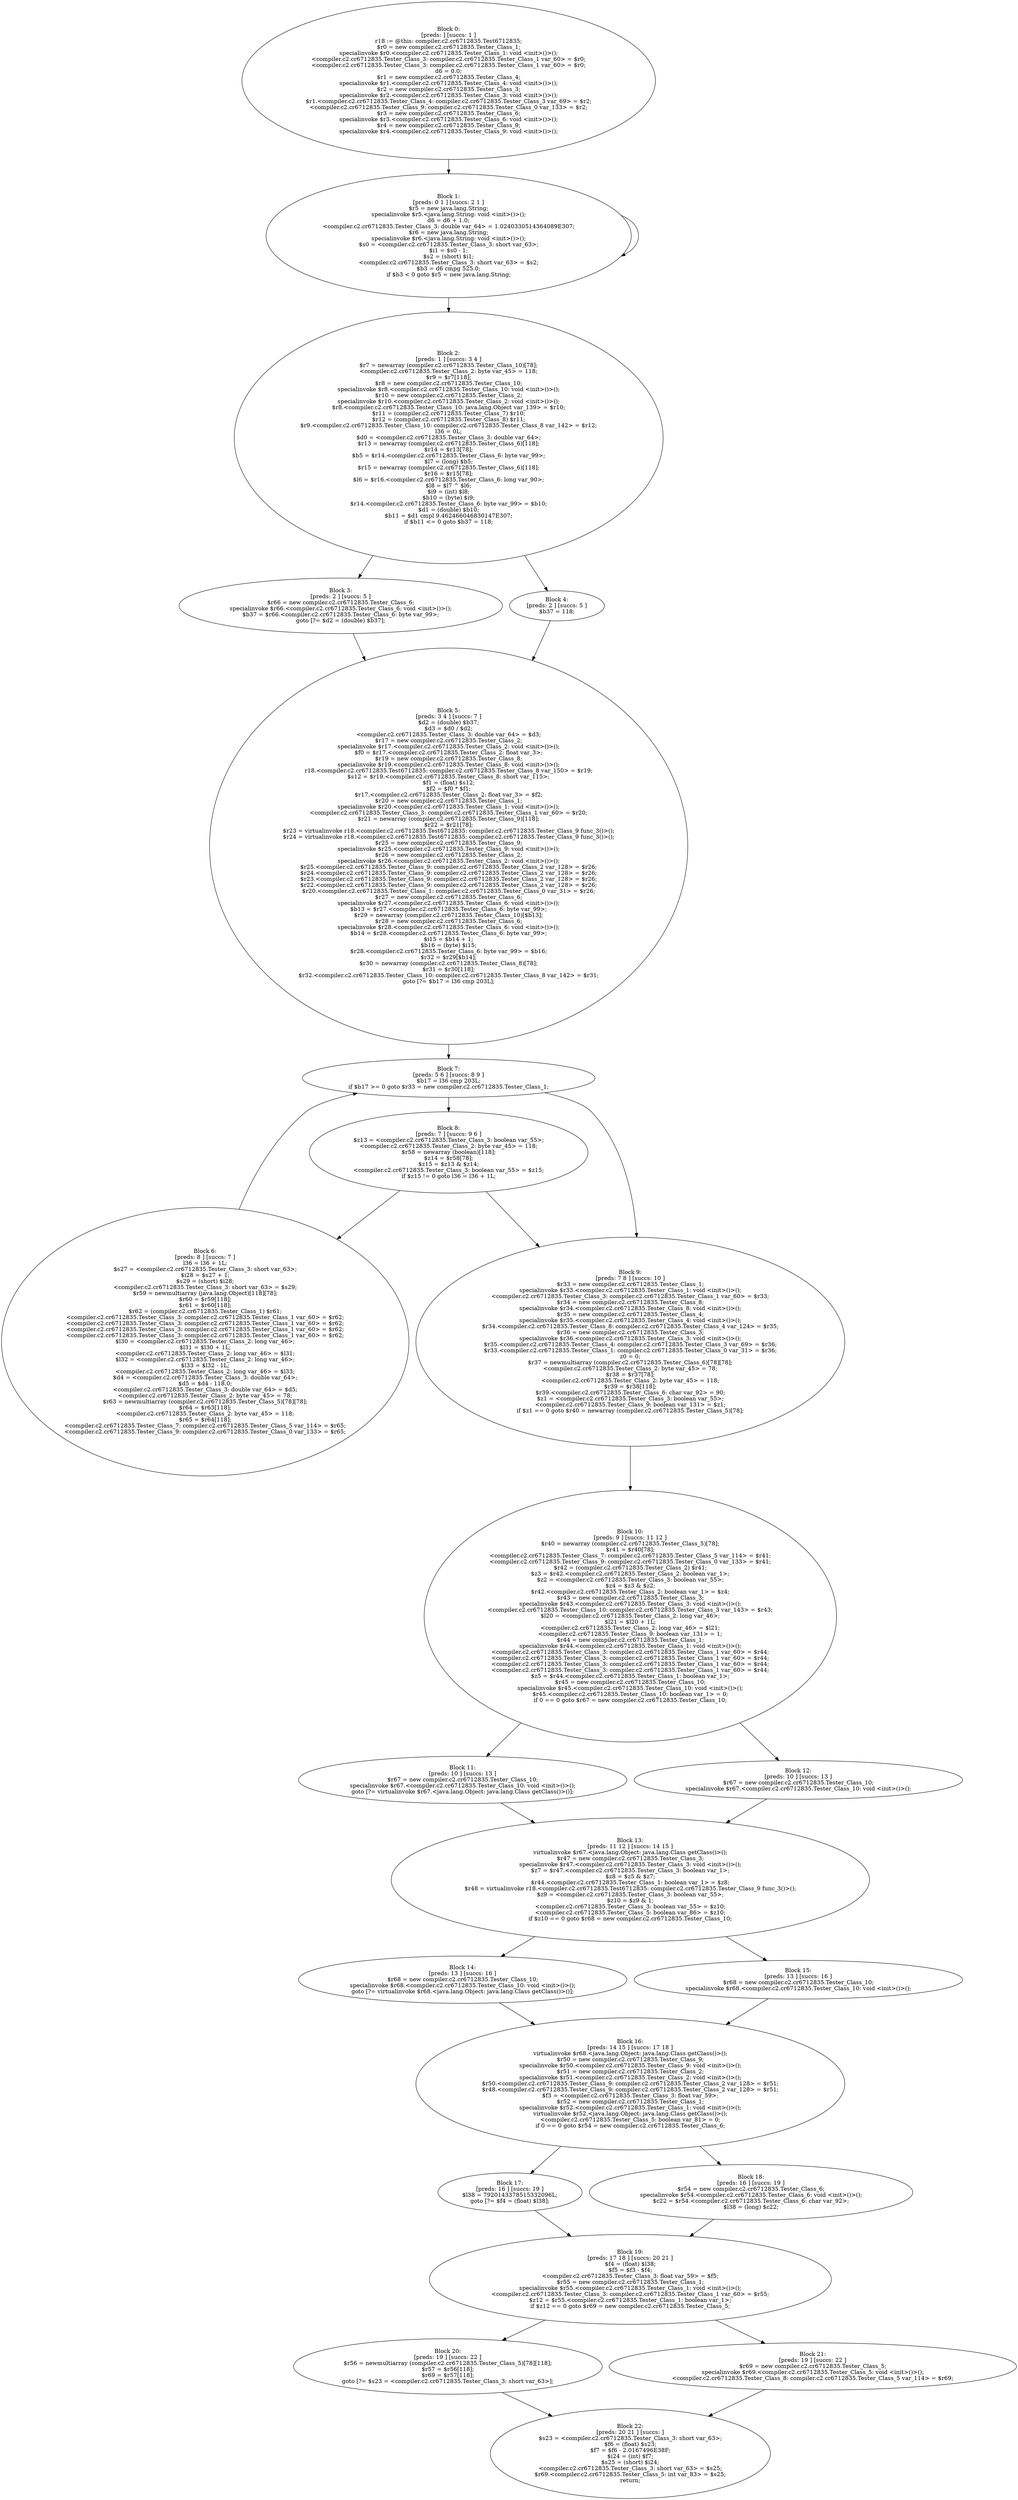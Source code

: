 digraph "unitGraph" {
    "Block 0:
[preds: ] [succs: 1 ]
r18 := @this: compiler.c2.cr6712835.Test6712835;
$r0 = new compiler.c2.cr6712835.Tester_Class_1;
specialinvoke $r0.<compiler.c2.cr6712835.Tester_Class_1: void <init>()>();
<compiler.c2.cr6712835.Tester_Class_3: compiler.c2.cr6712835.Tester_Class_1 var_60> = $r0;
<compiler.c2.cr6712835.Tester_Class_3: compiler.c2.cr6712835.Tester_Class_1 var_60> = $r0;
d6 = 0.0;
$r1 = new compiler.c2.cr6712835.Tester_Class_4;
specialinvoke $r1.<compiler.c2.cr6712835.Tester_Class_4: void <init>()>();
$r2 = new compiler.c2.cr6712835.Tester_Class_3;
specialinvoke $r2.<compiler.c2.cr6712835.Tester_Class_3: void <init>()>();
$r1.<compiler.c2.cr6712835.Tester_Class_4: compiler.c2.cr6712835.Tester_Class_3 var_69> = $r2;
<compiler.c2.cr6712835.Tester_Class_9: compiler.c2.cr6712835.Tester_Class_0 var_133> = $r2;
$r3 = new compiler.c2.cr6712835.Tester_Class_6;
specialinvoke $r3.<compiler.c2.cr6712835.Tester_Class_6: void <init>()>();
$r4 = new compiler.c2.cr6712835.Tester_Class_9;
specialinvoke $r4.<compiler.c2.cr6712835.Tester_Class_9: void <init>()>();
"
    "Block 1:
[preds: 0 1 ] [succs: 2 1 ]
$r5 = new java.lang.String;
specialinvoke $r5.<java.lang.String: void <init>()>();
d6 = d6 + 1.0;
<compiler.c2.cr6712835.Tester_Class_3: double var_64> = 1.0240330514364089E307;
$r6 = new java.lang.String;
specialinvoke $r6.<java.lang.String: void <init>()>();
$s0 = <compiler.c2.cr6712835.Tester_Class_3: short var_63>;
$i1 = $s0 - 1;
$s2 = (short) $i1;
<compiler.c2.cr6712835.Tester_Class_3: short var_63> = $s2;
$b3 = d6 cmpg 525.0;
if $b3 < 0 goto $r5 = new java.lang.String;
"
    "Block 2:
[preds: 1 ] [succs: 3 4 ]
$r7 = newarray (compiler.c2.cr6712835.Tester_Class_10)[78];
<compiler.c2.cr6712835.Tester_Class_2: byte var_45> = 118;
$r9 = $r7[118];
$r8 = new compiler.c2.cr6712835.Tester_Class_10;
specialinvoke $r8.<compiler.c2.cr6712835.Tester_Class_10: void <init>()>();
$r10 = new compiler.c2.cr6712835.Tester_Class_2;
specialinvoke $r10.<compiler.c2.cr6712835.Tester_Class_2: void <init>()>();
$r8.<compiler.c2.cr6712835.Tester_Class_10: java.lang.Object var_139> = $r10;
$r11 = (compiler.c2.cr6712835.Tester_Class_7) $r10;
$r12 = (compiler.c2.cr6712835.Tester_Class_8) $r11;
$r9.<compiler.c2.cr6712835.Tester_Class_10: compiler.c2.cr6712835.Tester_Class_8 var_142> = $r12;
l36 = 0L;
$d0 = <compiler.c2.cr6712835.Tester_Class_3: double var_64>;
$r13 = newarray (compiler.c2.cr6712835.Tester_Class_6)[118];
$r14 = $r13[78];
$b5 = $r14.<compiler.c2.cr6712835.Tester_Class_6: byte var_99>;
$l7 = (long) $b5;
$r15 = newarray (compiler.c2.cr6712835.Tester_Class_6)[118];
$r16 = $r15[78];
$l6 = $r16.<compiler.c2.cr6712835.Tester_Class_6: long var_90>;
$l8 = $l7 ^ $l6;
$i9 = (int) $l8;
$b10 = (byte) $i9;
$r14.<compiler.c2.cr6712835.Tester_Class_6: byte var_99> = $b10;
$d1 = (double) $b10;
$b11 = $d1 cmpl 9.462466046830147E307;
if $b11 <= 0 goto $b37 = 118;
"
    "Block 3:
[preds: 2 ] [succs: 5 ]
$r66 = new compiler.c2.cr6712835.Tester_Class_6;
specialinvoke $r66.<compiler.c2.cr6712835.Tester_Class_6: void <init>()>();
$b37 = $r66.<compiler.c2.cr6712835.Tester_Class_6: byte var_99>;
goto [?= $d2 = (double) $b37];
"
    "Block 4:
[preds: 2 ] [succs: 5 ]
$b37 = 118;
"
    "Block 5:
[preds: 3 4 ] [succs: 7 ]
$d2 = (double) $b37;
$d3 = $d0 / $d2;
<compiler.c2.cr6712835.Tester_Class_3: double var_64> = $d3;
$r17 = new compiler.c2.cr6712835.Tester_Class_2;
specialinvoke $r17.<compiler.c2.cr6712835.Tester_Class_2: void <init>()>();
$f0 = $r17.<compiler.c2.cr6712835.Tester_Class_2: float var_3>;
$r19 = new compiler.c2.cr6712835.Tester_Class_8;
specialinvoke $r19.<compiler.c2.cr6712835.Tester_Class_8: void <init>()>();
r18.<compiler.c2.cr6712835.Test6712835: compiler.c2.cr6712835.Tester_Class_8 var_150> = $r19;
$s12 = $r19.<compiler.c2.cr6712835.Tester_Class_8: short var_115>;
$f1 = (float) $s12;
$f2 = $f0 * $f1;
$r17.<compiler.c2.cr6712835.Tester_Class_2: float var_3> = $f2;
$r20 = new compiler.c2.cr6712835.Tester_Class_1;
specialinvoke $r20.<compiler.c2.cr6712835.Tester_Class_1: void <init>()>();
<compiler.c2.cr6712835.Tester_Class_3: compiler.c2.cr6712835.Tester_Class_1 var_60> = $r20;
$r21 = newarray (compiler.c2.cr6712835.Tester_Class_9)[118];
$r22 = $r21[78];
$r23 = virtualinvoke r18.<compiler.c2.cr6712835.Test6712835: compiler.c2.cr6712835.Tester_Class_9 func_3()>();
$r24 = virtualinvoke r18.<compiler.c2.cr6712835.Test6712835: compiler.c2.cr6712835.Tester_Class_9 func_3()>();
$r25 = new compiler.c2.cr6712835.Tester_Class_9;
specialinvoke $r25.<compiler.c2.cr6712835.Tester_Class_9: void <init>()>();
$r26 = new compiler.c2.cr6712835.Tester_Class_2;
specialinvoke $r26.<compiler.c2.cr6712835.Tester_Class_2: void <init>()>();
$r25.<compiler.c2.cr6712835.Tester_Class_9: compiler.c2.cr6712835.Tester_Class_2 var_128> = $r26;
$r24.<compiler.c2.cr6712835.Tester_Class_9: compiler.c2.cr6712835.Tester_Class_2 var_128> = $r26;
$r23.<compiler.c2.cr6712835.Tester_Class_9: compiler.c2.cr6712835.Tester_Class_2 var_128> = $r26;
$r22.<compiler.c2.cr6712835.Tester_Class_9: compiler.c2.cr6712835.Tester_Class_2 var_128> = $r26;
$r20.<compiler.c2.cr6712835.Tester_Class_1: compiler.c2.cr6712835.Tester_Class_0 var_31> = $r26;
$r27 = new compiler.c2.cr6712835.Tester_Class_6;
specialinvoke $r27.<compiler.c2.cr6712835.Tester_Class_6: void <init>()>();
$b13 = $r27.<compiler.c2.cr6712835.Tester_Class_6: byte var_99>;
$r29 = newarray (compiler.c2.cr6712835.Tester_Class_10)[$b13];
$r28 = new compiler.c2.cr6712835.Tester_Class_6;
specialinvoke $r28.<compiler.c2.cr6712835.Tester_Class_6: void <init>()>();
$b14 = $r28.<compiler.c2.cr6712835.Tester_Class_6: byte var_99>;
$i15 = $b14 + 1;
$b16 = (byte) $i15;
$r28.<compiler.c2.cr6712835.Tester_Class_6: byte var_99> = $b16;
$r32 = $r29[$b14];
$r30 = newarray (compiler.c2.cr6712835.Tester_Class_8)[78];
$r31 = $r30[118];
$r32.<compiler.c2.cr6712835.Tester_Class_10: compiler.c2.cr6712835.Tester_Class_8 var_142> = $r31;
goto [?= $b17 = l36 cmp 203L];
"
    "Block 6:
[preds: 8 ] [succs: 7 ]
l36 = l36 + 1L;
$s27 = <compiler.c2.cr6712835.Tester_Class_3: short var_63>;
$i28 = $s27 + 1;
$s29 = (short) $i28;
<compiler.c2.cr6712835.Tester_Class_3: short var_63> = $s29;
$r59 = newmultiarray (java.lang.Object)[118][78];
$r60 = $r59[118];
$r61 = $r60[118];
$r62 = (compiler.c2.cr6712835.Tester_Class_1) $r61;
<compiler.c2.cr6712835.Tester_Class_3: compiler.c2.cr6712835.Tester_Class_1 var_60> = $r62;
<compiler.c2.cr6712835.Tester_Class_3: compiler.c2.cr6712835.Tester_Class_1 var_60> = $r62;
<compiler.c2.cr6712835.Tester_Class_3: compiler.c2.cr6712835.Tester_Class_1 var_60> = $r62;
<compiler.c2.cr6712835.Tester_Class_3: compiler.c2.cr6712835.Tester_Class_1 var_60> = $r62;
$l30 = <compiler.c2.cr6712835.Tester_Class_2: long var_46>;
$l31 = $l30 + 1L;
<compiler.c2.cr6712835.Tester_Class_2: long var_46> = $l31;
$l32 = <compiler.c2.cr6712835.Tester_Class_2: long var_46>;
$l33 = $l32 - 1L;
<compiler.c2.cr6712835.Tester_Class_2: long var_46> = $l33;
$d4 = <compiler.c2.cr6712835.Tester_Class_3: double var_64>;
$d5 = $d4 - 118.0;
<compiler.c2.cr6712835.Tester_Class_3: double var_64> = $d5;
<compiler.c2.cr6712835.Tester_Class_2: byte var_45> = 78;
$r63 = newmultiarray (compiler.c2.cr6712835.Tester_Class_5)[78][78];
$r64 = $r63[118];
<compiler.c2.cr6712835.Tester_Class_2: byte var_45> = 118;
$r65 = $r64[118];
<compiler.c2.cr6712835.Tester_Class_7: compiler.c2.cr6712835.Tester_Class_5 var_114> = $r65;
<compiler.c2.cr6712835.Tester_Class_9: compiler.c2.cr6712835.Tester_Class_0 var_133> = $r65;
"
    "Block 7:
[preds: 5 6 ] [succs: 8 9 ]
$b17 = l36 cmp 203L;
if $b17 >= 0 goto $r33 = new compiler.c2.cr6712835.Tester_Class_1;
"
    "Block 8:
[preds: 7 ] [succs: 9 6 ]
$z13 = <compiler.c2.cr6712835.Tester_Class_3: boolean var_55>;
<compiler.c2.cr6712835.Tester_Class_2: byte var_45> = 118;
$r58 = newarray (boolean)[118];
$z14 = $r58[78];
$z15 = $z13 & $z14;
<compiler.c2.cr6712835.Tester_Class_3: boolean var_55> = $z15;
if $z15 != 0 goto l36 = l36 + 1L;
"
    "Block 9:
[preds: 7 8 ] [succs: 10 ]
$r33 = new compiler.c2.cr6712835.Tester_Class_1;
specialinvoke $r33.<compiler.c2.cr6712835.Tester_Class_1: void <init>()>();
<compiler.c2.cr6712835.Tester_Class_3: compiler.c2.cr6712835.Tester_Class_1 var_60> = $r33;
$r34 = new compiler.c2.cr6712835.Tester_Class_8;
specialinvoke $r34.<compiler.c2.cr6712835.Tester_Class_8: void <init>()>();
$r35 = new compiler.c2.cr6712835.Tester_Class_4;
specialinvoke $r35.<compiler.c2.cr6712835.Tester_Class_4: void <init>()>();
$r34.<compiler.c2.cr6712835.Tester_Class_8: compiler.c2.cr6712835.Tester_Class_4 var_124> = $r35;
$r36 = new compiler.c2.cr6712835.Tester_Class_3;
specialinvoke $r36.<compiler.c2.cr6712835.Tester_Class_3: void <init>()>();
$r35.<compiler.c2.cr6712835.Tester_Class_4: compiler.c2.cr6712835.Tester_Class_3 var_69> = $r36;
$r33.<compiler.c2.cr6712835.Tester_Class_1: compiler.c2.cr6712835.Tester_Class_0 var_31> = $r36;
z0 = 0;
$r37 = newmultiarray (compiler.c2.cr6712835.Tester_Class_6)[78][78];
<compiler.c2.cr6712835.Tester_Class_2: byte var_45> = 78;
$r38 = $r37[78];
<compiler.c2.cr6712835.Tester_Class_2: byte var_45> = 118;
$r39 = $r38[118];
$r39.<compiler.c2.cr6712835.Tester_Class_6: char var_92> = 90;
$z1 = <compiler.c2.cr6712835.Tester_Class_3: boolean var_55>;
<compiler.c2.cr6712835.Tester_Class_9: boolean var_131> = $z1;
if $z1 == 0 goto $r40 = newarray (compiler.c2.cr6712835.Tester_Class_5)[78];
"
    "Block 10:
[preds: 9 ] [succs: 11 12 ]
$r40 = newarray (compiler.c2.cr6712835.Tester_Class_5)[78];
$r41 = $r40[78];
<compiler.c2.cr6712835.Tester_Class_7: compiler.c2.cr6712835.Tester_Class_5 var_114> = $r41;
<compiler.c2.cr6712835.Tester_Class_9: compiler.c2.cr6712835.Tester_Class_0 var_133> = $r41;
$r42 = (compiler.c2.cr6712835.Tester_Class_2) $r41;
$z3 = $r42.<compiler.c2.cr6712835.Tester_Class_2: boolean var_1>;
$z2 = <compiler.c2.cr6712835.Tester_Class_3: boolean var_55>;
$z4 = $z3 & $z2;
$r42.<compiler.c2.cr6712835.Tester_Class_2: boolean var_1> = $z4;
$r43 = new compiler.c2.cr6712835.Tester_Class_3;
specialinvoke $r43.<compiler.c2.cr6712835.Tester_Class_3: void <init>()>();
<compiler.c2.cr6712835.Tester_Class_10: compiler.c2.cr6712835.Tester_Class_3 var_143> = $r43;
$l20 = <compiler.c2.cr6712835.Tester_Class_2: long var_46>;
$l21 = $l20 + 1L;
<compiler.c2.cr6712835.Tester_Class_2: long var_46> = $l21;
<compiler.c2.cr6712835.Tester_Class_9: boolean var_131> = 1;
$r44 = new compiler.c2.cr6712835.Tester_Class_1;
specialinvoke $r44.<compiler.c2.cr6712835.Tester_Class_1: void <init>()>();
<compiler.c2.cr6712835.Tester_Class_3: compiler.c2.cr6712835.Tester_Class_1 var_60> = $r44;
<compiler.c2.cr6712835.Tester_Class_3: compiler.c2.cr6712835.Tester_Class_1 var_60> = $r44;
<compiler.c2.cr6712835.Tester_Class_3: compiler.c2.cr6712835.Tester_Class_1 var_60> = $r44;
<compiler.c2.cr6712835.Tester_Class_3: compiler.c2.cr6712835.Tester_Class_1 var_60> = $r44;
$z5 = $r44.<compiler.c2.cr6712835.Tester_Class_1: boolean var_1>;
$r45 = new compiler.c2.cr6712835.Tester_Class_10;
specialinvoke $r45.<compiler.c2.cr6712835.Tester_Class_10: void <init>()>();
$r45.<compiler.c2.cr6712835.Tester_Class_10: boolean var_1> = 0;
if 0 == 0 goto $r67 = new compiler.c2.cr6712835.Tester_Class_10;
"
    "Block 11:
[preds: 10 ] [succs: 13 ]
$r67 = new compiler.c2.cr6712835.Tester_Class_10;
specialinvoke $r67.<compiler.c2.cr6712835.Tester_Class_10: void <init>()>();
goto [?= virtualinvoke $r67.<java.lang.Object: java.lang.Class getClass()>()];
"
    "Block 12:
[preds: 10 ] [succs: 13 ]
$r67 = new compiler.c2.cr6712835.Tester_Class_10;
specialinvoke $r67.<compiler.c2.cr6712835.Tester_Class_10: void <init>()>();
"
    "Block 13:
[preds: 11 12 ] [succs: 14 15 ]
virtualinvoke $r67.<java.lang.Object: java.lang.Class getClass()>();
$r47 = new compiler.c2.cr6712835.Tester_Class_3;
specialinvoke $r47.<compiler.c2.cr6712835.Tester_Class_3: void <init>()>();
$z7 = $r47.<compiler.c2.cr6712835.Tester_Class_3: boolean var_1>;
$z8 = $z5 & $z7;
$r44.<compiler.c2.cr6712835.Tester_Class_1: boolean var_1> = $z8;
$r48 = virtualinvoke r18.<compiler.c2.cr6712835.Test6712835: compiler.c2.cr6712835.Tester_Class_9 func_3()>();
$z9 = <compiler.c2.cr6712835.Tester_Class_3: boolean var_55>;
$z10 = $z9 & 1;
<compiler.c2.cr6712835.Tester_Class_3: boolean var_55> = $z10;
<compiler.c2.cr6712835.Tester_Class_5: boolean var_86> = $z10;
if $z10 == 0 goto $r68 = new compiler.c2.cr6712835.Tester_Class_10;
"
    "Block 14:
[preds: 13 ] [succs: 16 ]
$r68 = new compiler.c2.cr6712835.Tester_Class_10;
specialinvoke $r68.<compiler.c2.cr6712835.Tester_Class_10: void <init>()>();
goto [?= virtualinvoke $r68.<java.lang.Object: java.lang.Class getClass()>()];
"
    "Block 15:
[preds: 13 ] [succs: 16 ]
$r68 = new compiler.c2.cr6712835.Tester_Class_10;
specialinvoke $r68.<compiler.c2.cr6712835.Tester_Class_10: void <init>()>();
"
    "Block 16:
[preds: 14 15 ] [succs: 17 18 ]
virtualinvoke $r68.<java.lang.Object: java.lang.Class getClass()>();
$r50 = new compiler.c2.cr6712835.Tester_Class_9;
specialinvoke $r50.<compiler.c2.cr6712835.Tester_Class_9: void <init>()>();
$r51 = new compiler.c2.cr6712835.Tester_Class_2;
specialinvoke $r51.<compiler.c2.cr6712835.Tester_Class_2: void <init>()>();
$r50.<compiler.c2.cr6712835.Tester_Class_9: compiler.c2.cr6712835.Tester_Class_2 var_128> = $r51;
$r48.<compiler.c2.cr6712835.Tester_Class_9: compiler.c2.cr6712835.Tester_Class_2 var_128> = $r51;
$f3 = <compiler.c2.cr6712835.Tester_Class_3: float var_59>;
$r52 = new compiler.c2.cr6712835.Tester_Class_1;
specialinvoke $r52.<compiler.c2.cr6712835.Tester_Class_1: void <init>()>();
virtualinvoke $r52.<java.lang.Object: java.lang.Class getClass()>();
<compiler.c2.cr6712835.Tester_Class_5: boolean var_81> = 0;
if 0 == 0 goto $r54 = new compiler.c2.cr6712835.Tester_Class_6;
"
    "Block 17:
[preds: 16 ] [succs: 19 ]
$l38 = 7920143378515332096L;
goto [?= $f4 = (float) $l38];
"
    "Block 18:
[preds: 16 ] [succs: 19 ]
$r54 = new compiler.c2.cr6712835.Tester_Class_6;
specialinvoke $r54.<compiler.c2.cr6712835.Tester_Class_6: void <init>()>();
$c22 = $r54.<compiler.c2.cr6712835.Tester_Class_6: char var_92>;
$l38 = (long) $c22;
"
    "Block 19:
[preds: 17 18 ] [succs: 20 21 ]
$f4 = (float) $l38;
$f5 = $f3 - $f4;
<compiler.c2.cr6712835.Tester_Class_3: float var_59> = $f5;
$r55 = new compiler.c2.cr6712835.Tester_Class_1;
specialinvoke $r55.<compiler.c2.cr6712835.Tester_Class_1: void <init>()>();
<compiler.c2.cr6712835.Tester_Class_3: compiler.c2.cr6712835.Tester_Class_1 var_60> = $r55;
$z12 = $r55.<compiler.c2.cr6712835.Tester_Class_1: boolean var_1>;
if $z12 == 0 goto $r69 = new compiler.c2.cr6712835.Tester_Class_5;
"
    "Block 20:
[preds: 19 ] [succs: 22 ]
$r56 = newmultiarray (compiler.c2.cr6712835.Tester_Class_5)[78][118];
$r57 = $r56[118];
$r69 = $r57[118];
goto [?= $s23 = <compiler.c2.cr6712835.Tester_Class_3: short var_63>];
"
    "Block 21:
[preds: 19 ] [succs: 22 ]
$r69 = new compiler.c2.cr6712835.Tester_Class_5;
specialinvoke $r69.<compiler.c2.cr6712835.Tester_Class_5: void <init>()>();
<compiler.c2.cr6712835.Tester_Class_8: compiler.c2.cr6712835.Tester_Class_5 var_114> = $r69;
"
    "Block 22:
[preds: 20 21 ] [succs: ]
$s23 = <compiler.c2.cr6712835.Tester_Class_3: short var_63>;
$f6 = (float) $s23;
$f7 = $f6 - 2.0167496E38F;
$i24 = (int) $f7;
$s25 = (short) $i24;
<compiler.c2.cr6712835.Tester_Class_3: short var_63> = $s25;
$r69.<compiler.c2.cr6712835.Tester_Class_5: int var_83> = $s25;
return;
"
    "Block 0:
[preds: ] [succs: 1 ]
r18 := @this: compiler.c2.cr6712835.Test6712835;
$r0 = new compiler.c2.cr6712835.Tester_Class_1;
specialinvoke $r0.<compiler.c2.cr6712835.Tester_Class_1: void <init>()>();
<compiler.c2.cr6712835.Tester_Class_3: compiler.c2.cr6712835.Tester_Class_1 var_60> = $r0;
<compiler.c2.cr6712835.Tester_Class_3: compiler.c2.cr6712835.Tester_Class_1 var_60> = $r0;
d6 = 0.0;
$r1 = new compiler.c2.cr6712835.Tester_Class_4;
specialinvoke $r1.<compiler.c2.cr6712835.Tester_Class_4: void <init>()>();
$r2 = new compiler.c2.cr6712835.Tester_Class_3;
specialinvoke $r2.<compiler.c2.cr6712835.Tester_Class_3: void <init>()>();
$r1.<compiler.c2.cr6712835.Tester_Class_4: compiler.c2.cr6712835.Tester_Class_3 var_69> = $r2;
<compiler.c2.cr6712835.Tester_Class_9: compiler.c2.cr6712835.Tester_Class_0 var_133> = $r2;
$r3 = new compiler.c2.cr6712835.Tester_Class_6;
specialinvoke $r3.<compiler.c2.cr6712835.Tester_Class_6: void <init>()>();
$r4 = new compiler.c2.cr6712835.Tester_Class_9;
specialinvoke $r4.<compiler.c2.cr6712835.Tester_Class_9: void <init>()>();
"->"Block 1:
[preds: 0 1 ] [succs: 2 1 ]
$r5 = new java.lang.String;
specialinvoke $r5.<java.lang.String: void <init>()>();
d6 = d6 + 1.0;
<compiler.c2.cr6712835.Tester_Class_3: double var_64> = 1.0240330514364089E307;
$r6 = new java.lang.String;
specialinvoke $r6.<java.lang.String: void <init>()>();
$s0 = <compiler.c2.cr6712835.Tester_Class_3: short var_63>;
$i1 = $s0 - 1;
$s2 = (short) $i1;
<compiler.c2.cr6712835.Tester_Class_3: short var_63> = $s2;
$b3 = d6 cmpg 525.0;
if $b3 < 0 goto $r5 = new java.lang.String;
";
    "Block 1:
[preds: 0 1 ] [succs: 2 1 ]
$r5 = new java.lang.String;
specialinvoke $r5.<java.lang.String: void <init>()>();
d6 = d6 + 1.0;
<compiler.c2.cr6712835.Tester_Class_3: double var_64> = 1.0240330514364089E307;
$r6 = new java.lang.String;
specialinvoke $r6.<java.lang.String: void <init>()>();
$s0 = <compiler.c2.cr6712835.Tester_Class_3: short var_63>;
$i1 = $s0 - 1;
$s2 = (short) $i1;
<compiler.c2.cr6712835.Tester_Class_3: short var_63> = $s2;
$b3 = d6 cmpg 525.0;
if $b3 < 0 goto $r5 = new java.lang.String;
"->"Block 2:
[preds: 1 ] [succs: 3 4 ]
$r7 = newarray (compiler.c2.cr6712835.Tester_Class_10)[78];
<compiler.c2.cr6712835.Tester_Class_2: byte var_45> = 118;
$r9 = $r7[118];
$r8 = new compiler.c2.cr6712835.Tester_Class_10;
specialinvoke $r8.<compiler.c2.cr6712835.Tester_Class_10: void <init>()>();
$r10 = new compiler.c2.cr6712835.Tester_Class_2;
specialinvoke $r10.<compiler.c2.cr6712835.Tester_Class_2: void <init>()>();
$r8.<compiler.c2.cr6712835.Tester_Class_10: java.lang.Object var_139> = $r10;
$r11 = (compiler.c2.cr6712835.Tester_Class_7) $r10;
$r12 = (compiler.c2.cr6712835.Tester_Class_8) $r11;
$r9.<compiler.c2.cr6712835.Tester_Class_10: compiler.c2.cr6712835.Tester_Class_8 var_142> = $r12;
l36 = 0L;
$d0 = <compiler.c2.cr6712835.Tester_Class_3: double var_64>;
$r13 = newarray (compiler.c2.cr6712835.Tester_Class_6)[118];
$r14 = $r13[78];
$b5 = $r14.<compiler.c2.cr6712835.Tester_Class_6: byte var_99>;
$l7 = (long) $b5;
$r15 = newarray (compiler.c2.cr6712835.Tester_Class_6)[118];
$r16 = $r15[78];
$l6 = $r16.<compiler.c2.cr6712835.Tester_Class_6: long var_90>;
$l8 = $l7 ^ $l6;
$i9 = (int) $l8;
$b10 = (byte) $i9;
$r14.<compiler.c2.cr6712835.Tester_Class_6: byte var_99> = $b10;
$d1 = (double) $b10;
$b11 = $d1 cmpl 9.462466046830147E307;
if $b11 <= 0 goto $b37 = 118;
";
    "Block 1:
[preds: 0 1 ] [succs: 2 1 ]
$r5 = new java.lang.String;
specialinvoke $r5.<java.lang.String: void <init>()>();
d6 = d6 + 1.0;
<compiler.c2.cr6712835.Tester_Class_3: double var_64> = 1.0240330514364089E307;
$r6 = new java.lang.String;
specialinvoke $r6.<java.lang.String: void <init>()>();
$s0 = <compiler.c2.cr6712835.Tester_Class_3: short var_63>;
$i1 = $s0 - 1;
$s2 = (short) $i1;
<compiler.c2.cr6712835.Tester_Class_3: short var_63> = $s2;
$b3 = d6 cmpg 525.0;
if $b3 < 0 goto $r5 = new java.lang.String;
"->"Block 1:
[preds: 0 1 ] [succs: 2 1 ]
$r5 = new java.lang.String;
specialinvoke $r5.<java.lang.String: void <init>()>();
d6 = d6 + 1.0;
<compiler.c2.cr6712835.Tester_Class_3: double var_64> = 1.0240330514364089E307;
$r6 = new java.lang.String;
specialinvoke $r6.<java.lang.String: void <init>()>();
$s0 = <compiler.c2.cr6712835.Tester_Class_3: short var_63>;
$i1 = $s0 - 1;
$s2 = (short) $i1;
<compiler.c2.cr6712835.Tester_Class_3: short var_63> = $s2;
$b3 = d6 cmpg 525.0;
if $b3 < 0 goto $r5 = new java.lang.String;
";
    "Block 2:
[preds: 1 ] [succs: 3 4 ]
$r7 = newarray (compiler.c2.cr6712835.Tester_Class_10)[78];
<compiler.c2.cr6712835.Tester_Class_2: byte var_45> = 118;
$r9 = $r7[118];
$r8 = new compiler.c2.cr6712835.Tester_Class_10;
specialinvoke $r8.<compiler.c2.cr6712835.Tester_Class_10: void <init>()>();
$r10 = new compiler.c2.cr6712835.Tester_Class_2;
specialinvoke $r10.<compiler.c2.cr6712835.Tester_Class_2: void <init>()>();
$r8.<compiler.c2.cr6712835.Tester_Class_10: java.lang.Object var_139> = $r10;
$r11 = (compiler.c2.cr6712835.Tester_Class_7) $r10;
$r12 = (compiler.c2.cr6712835.Tester_Class_8) $r11;
$r9.<compiler.c2.cr6712835.Tester_Class_10: compiler.c2.cr6712835.Tester_Class_8 var_142> = $r12;
l36 = 0L;
$d0 = <compiler.c2.cr6712835.Tester_Class_3: double var_64>;
$r13 = newarray (compiler.c2.cr6712835.Tester_Class_6)[118];
$r14 = $r13[78];
$b5 = $r14.<compiler.c2.cr6712835.Tester_Class_6: byte var_99>;
$l7 = (long) $b5;
$r15 = newarray (compiler.c2.cr6712835.Tester_Class_6)[118];
$r16 = $r15[78];
$l6 = $r16.<compiler.c2.cr6712835.Tester_Class_6: long var_90>;
$l8 = $l7 ^ $l6;
$i9 = (int) $l8;
$b10 = (byte) $i9;
$r14.<compiler.c2.cr6712835.Tester_Class_6: byte var_99> = $b10;
$d1 = (double) $b10;
$b11 = $d1 cmpl 9.462466046830147E307;
if $b11 <= 0 goto $b37 = 118;
"->"Block 3:
[preds: 2 ] [succs: 5 ]
$r66 = new compiler.c2.cr6712835.Tester_Class_6;
specialinvoke $r66.<compiler.c2.cr6712835.Tester_Class_6: void <init>()>();
$b37 = $r66.<compiler.c2.cr6712835.Tester_Class_6: byte var_99>;
goto [?= $d2 = (double) $b37];
";
    "Block 2:
[preds: 1 ] [succs: 3 4 ]
$r7 = newarray (compiler.c2.cr6712835.Tester_Class_10)[78];
<compiler.c2.cr6712835.Tester_Class_2: byte var_45> = 118;
$r9 = $r7[118];
$r8 = new compiler.c2.cr6712835.Tester_Class_10;
specialinvoke $r8.<compiler.c2.cr6712835.Tester_Class_10: void <init>()>();
$r10 = new compiler.c2.cr6712835.Tester_Class_2;
specialinvoke $r10.<compiler.c2.cr6712835.Tester_Class_2: void <init>()>();
$r8.<compiler.c2.cr6712835.Tester_Class_10: java.lang.Object var_139> = $r10;
$r11 = (compiler.c2.cr6712835.Tester_Class_7) $r10;
$r12 = (compiler.c2.cr6712835.Tester_Class_8) $r11;
$r9.<compiler.c2.cr6712835.Tester_Class_10: compiler.c2.cr6712835.Tester_Class_8 var_142> = $r12;
l36 = 0L;
$d0 = <compiler.c2.cr6712835.Tester_Class_3: double var_64>;
$r13 = newarray (compiler.c2.cr6712835.Tester_Class_6)[118];
$r14 = $r13[78];
$b5 = $r14.<compiler.c2.cr6712835.Tester_Class_6: byte var_99>;
$l7 = (long) $b5;
$r15 = newarray (compiler.c2.cr6712835.Tester_Class_6)[118];
$r16 = $r15[78];
$l6 = $r16.<compiler.c2.cr6712835.Tester_Class_6: long var_90>;
$l8 = $l7 ^ $l6;
$i9 = (int) $l8;
$b10 = (byte) $i9;
$r14.<compiler.c2.cr6712835.Tester_Class_6: byte var_99> = $b10;
$d1 = (double) $b10;
$b11 = $d1 cmpl 9.462466046830147E307;
if $b11 <= 0 goto $b37 = 118;
"->"Block 4:
[preds: 2 ] [succs: 5 ]
$b37 = 118;
";
    "Block 3:
[preds: 2 ] [succs: 5 ]
$r66 = new compiler.c2.cr6712835.Tester_Class_6;
specialinvoke $r66.<compiler.c2.cr6712835.Tester_Class_6: void <init>()>();
$b37 = $r66.<compiler.c2.cr6712835.Tester_Class_6: byte var_99>;
goto [?= $d2 = (double) $b37];
"->"Block 5:
[preds: 3 4 ] [succs: 7 ]
$d2 = (double) $b37;
$d3 = $d0 / $d2;
<compiler.c2.cr6712835.Tester_Class_3: double var_64> = $d3;
$r17 = new compiler.c2.cr6712835.Tester_Class_2;
specialinvoke $r17.<compiler.c2.cr6712835.Tester_Class_2: void <init>()>();
$f0 = $r17.<compiler.c2.cr6712835.Tester_Class_2: float var_3>;
$r19 = new compiler.c2.cr6712835.Tester_Class_8;
specialinvoke $r19.<compiler.c2.cr6712835.Tester_Class_8: void <init>()>();
r18.<compiler.c2.cr6712835.Test6712835: compiler.c2.cr6712835.Tester_Class_8 var_150> = $r19;
$s12 = $r19.<compiler.c2.cr6712835.Tester_Class_8: short var_115>;
$f1 = (float) $s12;
$f2 = $f0 * $f1;
$r17.<compiler.c2.cr6712835.Tester_Class_2: float var_3> = $f2;
$r20 = new compiler.c2.cr6712835.Tester_Class_1;
specialinvoke $r20.<compiler.c2.cr6712835.Tester_Class_1: void <init>()>();
<compiler.c2.cr6712835.Tester_Class_3: compiler.c2.cr6712835.Tester_Class_1 var_60> = $r20;
$r21 = newarray (compiler.c2.cr6712835.Tester_Class_9)[118];
$r22 = $r21[78];
$r23 = virtualinvoke r18.<compiler.c2.cr6712835.Test6712835: compiler.c2.cr6712835.Tester_Class_9 func_3()>();
$r24 = virtualinvoke r18.<compiler.c2.cr6712835.Test6712835: compiler.c2.cr6712835.Tester_Class_9 func_3()>();
$r25 = new compiler.c2.cr6712835.Tester_Class_9;
specialinvoke $r25.<compiler.c2.cr6712835.Tester_Class_9: void <init>()>();
$r26 = new compiler.c2.cr6712835.Tester_Class_2;
specialinvoke $r26.<compiler.c2.cr6712835.Tester_Class_2: void <init>()>();
$r25.<compiler.c2.cr6712835.Tester_Class_9: compiler.c2.cr6712835.Tester_Class_2 var_128> = $r26;
$r24.<compiler.c2.cr6712835.Tester_Class_9: compiler.c2.cr6712835.Tester_Class_2 var_128> = $r26;
$r23.<compiler.c2.cr6712835.Tester_Class_9: compiler.c2.cr6712835.Tester_Class_2 var_128> = $r26;
$r22.<compiler.c2.cr6712835.Tester_Class_9: compiler.c2.cr6712835.Tester_Class_2 var_128> = $r26;
$r20.<compiler.c2.cr6712835.Tester_Class_1: compiler.c2.cr6712835.Tester_Class_0 var_31> = $r26;
$r27 = new compiler.c2.cr6712835.Tester_Class_6;
specialinvoke $r27.<compiler.c2.cr6712835.Tester_Class_6: void <init>()>();
$b13 = $r27.<compiler.c2.cr6712835.Tester_Class_6: byte var_99>;
$r29 = newarray (compiler.c2.cr6712835.Tester_Class_10)[$b13];
$r28 = new compiler.c2.cr6712835.Tester_Class_6;
specialinvoke $r28.<compiler.c2.cr6712835.Tester_Class_6: void <init>()>();
$b14 = $r28.<compiler.c2.cr6712835.Tester_Class_6: byte var_99>;
$i15 = $b14 + 1;
$b16 = (byte) $i15;
$r28.<compiler.c2.cr6712835.Tester_Class_6: byte var_99> = $b16;
$r32 = $r29[$b14];
$r30 = newarray (compiler.c2.cr6712835.Tester_Class_8)[78];
$r31 = $r30[118];
$r32.<compiler.c2.cr6712835.Tester_Class_10: compiler.c2.cr6712835.Tester_Class_8 var_142> = $r31;
goto [?= $b17 = l36 cmp 203L];
";
    "Block 4:
[preds: 2 ] [succs: 5 ]
$b37 = 118;
"->"Block 5:
[preds: 3 4 ] [succs: 7 ]
$d2 = (double) $b37;
$d3 = $d0 / $d2;
<compiler.c2.cr6712835.Tester_Class_3: double var_64> = $d3;
$r17 = new compiler.c2.cr6712835.Tester_Class_2;
specialinvoke $r17.<compiler.c2.cr6712835.Tester_Class_2: void <init>()>();
$f0 = $r17.<compiler.c2.cr6712835.Tester_Class_2: float var_3>;
$r19 = new compiler.c2.cr6712835.Tester_Class_8;
specialinvoke $r19.<compiler.c2.cr6712835.Tester_Class_8: void <init>()>();
r18.<compiler.c2.cr6712835.Test6712835: compiler.c2.cr6712835.Tester_Class_8 var_150> = $r19;
$s12 = $r19.<compiler.c2.cr6712835.Tester_Class_8: short var_115>;
$f1 = (float) $s12;
$f2 = $f0 * $f1;
$r17.<compiler.c2.cr6712835.Tester_Class_2: float var_3> = $f2;
$r20 = new compiler.c2.cr6712835.Tester_Class_1;
specialinvoke $r20.<compiler.c2.cr6712835.Tester_Class_1: void <init>()>();
<compiler.c2.cr6712835.Tester_Class_3: compiler.c2.cr6712835.Tester_Class_1 var_60> = $r20;
$r21 = newarray (compiler.c2.cr6712835.Tester_Class_9)[118];
$r22 = $r21[78];
$r23 = virtualinvoke r18.<compiler.c2.cr6712835.Test6712835: compiler.c2.cr6712835.Tester_Class_9 func_3()>();
$r24 = virtualinvoke r18.<compiler.c2.cr6712835.Test6712835: compiler.c2.cr6712835.Tester_Class_9 func_3()>();
$r25 = new compiler.c2.cr6712835.Tester_Class_9;
specialinvoke $r25.<compiler.c2.cr6712835.Tester_Class_9: void <init>()>();
$r26 = new compiler.c2.cr6712835.Tester_Class_2;
specialinvoke $r26.<compiler.c2.cr6712835.Tester_Class_2: void <init>()>();
$r25.<compiler.c2.cr6712835.Tester_Class_9: compiler.c2.cr6712835.Tester_Class_2 var_128> = $r26;
$r24.<compiler.c2.cr6712835.Tester_Class_9: compiler.c2.cr6712835.Tester_Class_2 var_128> = $r26;
$r23.<compiler.c2.cr6712835.Tester_Class_9: compiler.c2.cr6712835.Tester_Class_2 var_128> = $r26;
$r22.<compiler.c2.cr6712835.Tester_Class_9: compiler.c2.cr6712835.Tester_Class_2 var_128> = $r26;
$r20.<compiler.c2.cr6712835.Tester_Class_1: compiler.c2.cr6712835.Tester_Class_0 var_31> = $r26;
$r27 = new compiler.c2.cr6712835.Tester_Class_6;
specialinvoke $r27.<compiler.c2.cr6712835.Tester_Class_6: void <init>()>();
$b13 = $r27.<compiler.c2.cr6712835.Tester_Class_6: byte var_99>;
$r29 = newarray (compiler.c2.cr6712835.Tester_Class_10)[$b13];
$r28 = new compiler.c2.cr6712835.Tester_Class_6;
specialinvoke $r28.<compiler.c2.cr6712835.Tester_Class_6: void <init>()>();
$b14 = $r28.<compiler.c2.cr6712835.Tester_Class_6: byte var_99>;
$i15 = $b14 + 1;
$b16 = (byte) $i15;
$r28.<compiler.c2.cr6712835.Tester_Class_6: byte var_99> = $b16;
$r32 = $r29[$b14];
$r30 = newarray (compiler.c2.cr6712835.Tester_Class_8)[78];
$r31 = $r30[118];
$r32.<compiler.c2.cr6712835.Tester_Class_10: compiler.c2.cr6712835.Tester_Class_8 var_142> = $r31;
goto [?= $b17 = l36 cmp 203L];
";
    "Block 5:
[preds: 3 4 ] [succs: 7 ]
$d2 = (double) $b37;
$d3 = $d0 / $d2;
<compiler.c2.cr6712835.Tester_Class_3: double var_64> = $d3;
$r17 = new compiler.c2.cr6712835.Tester_Class_2;
specialinvoke $r17.<compiler.c2.cr6712835.Tester_Class_2: void <init>()>();
$f0 = $r17.<compiler.c2.cr6712835.Tester_Class_2: float var_3>;
$r19 = new compiler.c2.cr6712835.Tester_Class_8;
specialinvoke $r19.<compiler.c2.cr6712835.Tester_Class_8: void <init>()>();
r18.<compiler.c2.cr6712835.Test6712835: compiler.c2.cr6712835.Tester_Class_8 var_150> = $r19;
$s12 = $r19.<compiler.c2.cr6712835.Tester_Class_8: short var_115>;
$f1 = (float) $s12;
$f2 = $f0 * $f1;
$r17.<compiler.c2.cr6712835.Tester_Class_2: float var_3> = $f2;
$r20 = new compiler.c2.cr6712835.Tester_Class_1;
specialinvoke $r20.<compiler.c2.cr6712835.Tester_Class_1: void <init>()>();
<compiler.c2.cr6712835.Tester_Class_3: compiler.c2.cr6712835.Tester_Class_1 var_60> = $r20;
$r21 = newarray (compiler.c2.cr6712835.Tester_Class_9)[118];
$r22 = $r21[78];
$r23 = virtualinvoke r18.<compiler.c2.cr6712835.Test6712835: compiler.c2.cr6712835.Tester_Class_9 func_3()>();
$r24 = virtualinvoke r18.<compiler.c2.cr6712835.Test6712835: compiler.c2.cr6712835.Tester_Class_9 func_3()>();
$r25 = new compiler.c2.cr6712835.Tester_Class_9;
specialinvoke $r25.<compiler.c2.cr6712835.Tester_Class_9: void <init>()>();
$r26 = new compiler.c2.cr6712835.Tester_Class_2;
specialinvoke $r26.<compiler.c2.cr6712835.Tester_Class_2: void <init>()>();
$r25.<compiler.c2.cr6712835.Tester_Class_9: compiler.c2.cr6712835.Tester_Class_2 var_128> = $r26;
$r24.<compiler.c2.cr6712835.Tester_Class_9: compiler.c2.cr6712835.Tester_Class_2 var_128> = $r26;
$r23.<compiler.c2.cr6712835.Tester_Class_9: compiler.c2.cr6712835.Tester_Class_2 var_128> = $r26;
$r22.<compiler.c2.cr6712835.Tester_Class_9: compiler.c2.cr6712835.Tester_Class_2 var_128> = $r26;
$r20.<compiler.c2.cr6712835.Tester_Class_1: compiler.c2.cr6712835.Tester_Class_0 var_31> = $r26;
$r27 = new compiler.c2.cr6712835.Tester_Class_6;
specialinvoke $r27.<compiler.c2.cr6712835.Tester_Class_6: void <init>()>();
$b13 = $r27.<compiler.c2.cr6712835.Tester_Class_6: byte var_99>;
$r29 = newarray (compiler.c2.cr6712835.Tester_Class_10)[$b13];
$r28 = new compiler.c2.cr6712835.Tester_Class_6;
specialinvoke $r28.<compiler.c2.cr6712835.Tester_Class_6: void <init>()>();
$b14 = $r28.<compiler.c2.cr6712835.Tester_Class_6: byte var_99>;
$i15 = $b14 + 1;
$b16 = (byte) $i15;
$r28.<compiler.c2.cr6712835.Tester_Class_6: byte var_99> = $b16;
$r32 = $r29[$b14];
$r30 = newarray (compiler.c2.cr6712835.Tester_Class_8)[78];
$r31 = $r30[118];
$r32.<compiler.c2.cr6712835.Tester_Class_10: compiler.c2.cr6712835.Tester_Class_8 var_142> = $r31;
goto [?= $b17 = l36 cmp 203L];
"->"Block 7:
[preds: 5 6 ] [succs: 8 9 ]
$b17 = l36 cmp 203L;
if $b17 >= 0 goto $r33 = new compiler.c2.cr6712835.Tester_Class_1;
";
    "Block 6:
[preds: 8 ] [succs: 7 ]
l36 = l36 + 1L;
$s27 = <compiler.c2.cr6712835.Tester_Class_3: short var_63>;
$i28 = $s27 + 1;
$s29 = (short) $i28;
<compiler.c2.cr6712835.Tester_Class_3: short var_63> = $s29;
$r59 = newmultiarray (java.lang.Object)[118][78];
$r60 = $r59[118];
$r61 = $r60[118];
$r62 = (compiler.c2.cr6712835.Tester_Class_1) $r61;
<compiler.c2.cr6712835.Tester_Class_3: compiler.c2.cr6712835.Tester_Class_1 var_60> = $r62;
<compiler.c2.cr6712835.Tester_Class_3: compiler.c2.cr6712835.Tester_Class_1 var_60> = $r62;
<compiler.c2.cr6712835.Tester_Class_3: compiler.c2.cr6712835.Tester_Class_1 var_60> = $r62;
<compiler.c2.cr6712835.Tester_Class_3: compiler.c2.cr6712835.Tester_Class_1 var_60> = $r62;
$l30 = <compiler.c2.cr6712835.Tester_Class_2: long var_46>;
$l31 = $l30 + 1L;
<compiler.c2.cr6712835.Tester_Class_2: long var_46> = $l31;
$l32 = <compiler.c2.cr6712835.Tester_Class_2: long var_46>;
$l33 = $l32 - 1L;
<compiler.c2.cr6712835.Tester_Class_2: long var_46> = $l33;
$d4 = <compiler.c2.cr6712835.Tester_Class_3: double var_64>;
$d5 = $d4 - 118.0;
<compiler.c2.cr6712835.Tester_Class_3: double var_64> = $d5;
<compiler.c2.cr6712835.Tester_Class_2: byte var_45> = 78;
$r63 = newmultiarray (compiler.c2.cr6712835.Tester_Class_5)[78][78];
$r64 = $r63[118];
<compiler.c2.cr6712835.Tester_Class_2: byte var_45> = 118;
$r65 = $r64[118];
<compiler.c2.cr6712835.Tester_Class_7: compiler.c2.cr6712835.Tester_Class_5 var_114> = $r65;
<compiler.c2.cr6712835.Tester_Class_9: compiler.c2.cr6712835.Tester_Class_0 var_133> = $r65;
"->"Block 7:
[preds: 5 6 ] [succs: 8 9 ]
$b17 = l36 cmp 203L;
if $b17 >= 0 goto $r33 = new compiler.c2.cr6712835.Tester_Class_1;
";
    "Block 7:
[preds: 5 6 ] [succs: 8 9 ]
$b17 = l36 cmp 203L;
if $b17 >= 0 goto $r33 = new compiler.c2.cr6712835.Tester_Class_1;
"->"Block 8:
[preds: 7 ] [succs: 9 6 ]
$z13 = <compiler.c2.cr6712835.Tester_Class_3: boolean var_55>;
<compiler.c2.cr6712835.Tester_Class_2: byte var_45> = 118;
$r58 = newarray (boolean)[118];
$z14 = $r58[78];
$z15 = $z13 & $z14;
<compiler.c2.cr6712835.Tester_Class_3: boolean var_55> = $z15;
if $z15 != 0 goto l36 = l36 + 1L;
";
    "Block 7:
[preds: 5 6 ] [succs: 8 9 ]
$b17 = l36 cmp 203L;
if $b17 >= 0 goto $r33 = new compiler.c2.cr6712835.Tester_Class_1;
"->"Block 9:
[preds: 7 8 ] [succs: 10 ]
$r33 = new compiler.c2.cr6712835.Tester_Class_1;
specialinvoke $r33.<compiler.c2.cr6712835.Tester_Class_1: void <init>()>();
<compiler.c2.cr6712835.Tester_Class_3: compiler.c2.cr6712835.Tester_Class_1 var_60> = $r33;
$r34 = new compiler.c2.cr6712835.Tester_Class_8;
specialinvoke $r34.<compiler.c2.cr6712835.Tester_Class_8: void <init>()>();
$r35 = new compiler.c2.cr6712835.Tester_Class_4;
specialinvoke $r35.<compiler.c2.cr6712835.Tester_Class_4: void <init>()>();
$r34.<compiler.c2.cr6712835.Tester_Class_8: compiler.c2.cr6712835.Tester_Class_4 var_124> = $r35;
$r36 = new compiler.c2.cr6712835.Tester_Class_3;
specialinvoke $r36.<compiler.c2.cr6712835.Tester_Class_3: void <init>()>();
$r35.<compiler.c2.cr6712835.Tester_Class_4: compiler.c2.cr6712835.Tester_Class_3 var_69> = $r36;
$r33.<compiler.c2.cr6712835.Tester_Class_1: compiler.c2.cr6712835.Tester_Class_0 var_31> = $r36;
z0 = 0;
$r37 = newmultiarray (compiler.c2.cr6712835.Tester_Class_6)[78][78];
<compiler.c2.cr6712835.Tester_Class_2: byte var_45> = 78;
$r38 = $r37[78];
<compiler.c2.cr6712835.Tester_Class_2: byte var_45> = 118;
$r39 = $r38[118];
$r39.<compiler.c2.cr6712835.Tester_Class_6: char var_92> = 90;
$z1 = <compiler.c2.cr6712835.Tester_Class_3: boolean var_55>;
<compiler.c2.cr6712835.Tester_Class_9: boolean var_131> = $z1;
if $z1 == 0 goto $r40 = newarray (compiler.c2.cr6712835.Tester_Class_5)[78];
";
    "Block 8:
[preds: 7 ] [succs: 9 6 ]
$z13 = <compiler.c2.cr6712835.Tester_Class_3: boolean var_55>;
<compiler.c2.cr6712835.Tester_Class_2: byte var_45> = 118;
$r58 = newarray (boolean)[118];
$z14 = $r58[78];
$z15 = $z13 & $z14;
<compiler.c2.cr6712835.Tester_Class_3: boolean var_55> = $z15;
if $z15 != 0 goto l36 = l36 + 1L;
"->"Block 9:
[preds: 7 8 ] [succs: 10 ]
$r33 = new compiler.c2.cr6712835.Tester_Class_1;
specialinvoke $r33.<compiler.c2.cr6712835.Tester_Class_1: void <init>()>();
<compiler.c2.cr6712835.Tester_Class_3: compiler.c2.cr6712835.Tester_Class_1 var_60> = $r33;
$r34 = new compiler.c2.cr6712835.Tester_Class_8;
specialinvoke $r34.<compiler.c2.cr6712835.Tester_Class_8: void <init>()>();
$r35 = new compiler.c2.cr6712835.Tester_Class_4;
specialinvoke $r35.<compiler.c2.cr6712835.Tester_Class_4: void <init>()>();
$r34.<compiler.c2.cr6712835.Tester_Class_8: compiler.c2.cr6712835.Tester_Class_4 var_124> = $r35;
$r36 = new compiler.c2.cr6712835.Tester_Class_3;
specialinvoke $r36.<compiler.c2.cr6712835.Tester_Class_3: void <init>()>();
$r35.<compiler.c2.cr6712835.Tester_Class_4: compiler.c2.cr6712835.Tester_Class_3 var_69> = $r36;
$r33.<compiler.c2.cr6712835.Tester_Class_1: compiler.c2.cr6712835.Tester_Class_0 var_31> = $r36;
z0 = 0;
$r37 = newmultiarray (compiler.c2.cr6712835.Tester_Class_6)[78][78];
<compiler.c2.cr6712835.Tester_Class_2: byte var_45> = 78;
$r38 = $r37[78];
<compiler.c2.cr6712835.Tester_Class_2: byte var_45> = 118;
$r39 = $r38[118];
$r39.<compiler.c2.cr6712835.Tester_Class_6: char var_92> = 90;
$z1 = <compiler.c2.cr6712835.Tester_Class_3: boolean var_55>;
<compiler.c2.cr6712835.Tester_Class_9: boolean var_131> = $z1;
if $z1 == 0 goto $r40 = newarray (compiler.c2.cr6712835.Tester_Class_5)[78];
";
    "Block 8:
[preds: 7 ] [succs: 9 6 ]
$z13 = <compiler.c2.cr6712835.Tester_Class_3: boolean var_55>;
<compiler.c2.cr6712835.Tester_Class_2: byte var_45> = 118;
$r58 = newarray (boolean)[118];
$z14 = $r58[78];
$z15 = $z13 & $z14;
<compiler.c2.cr6712835.Tester_Class_3: boolean var_55> = $z15;
if $z15 != 0 goto l36 = l36 + 1L;
"->"Block 6:
[preds: 8 ] [succs: 7 ]
l36 = l36 + 1L;
$s27 = <compiler.c2.cr6712835.Tester_Class_3: short var_63>;
$i28 = $s27 + 1;
$s29 = (short) $i28;
<compiler.c2.cr6712835.Tester_Class_3: short var_63> = $s29;
$r59 = newmultiarray (java.lang.Object)[118][78];
$r60 = $r59[118];
$r61 = $r60[118];
$r62 = (compiler.c2.cr6712835.Tester_Class_1) $r61;
<compiler.c2.cr6712835.Tester_Class_3: compiler.c2.cr6712835.Tester_Class_1 var_60> = $r62;
<compiler.c2.cr6712835.Tester_Class_3: compiler.c2.cr6712835.Tester_Class_1 var_60> = $r62;
<compiler.c2.cr6712835.Tester_Class_3: compiler.c2.cr6712835.Tester_Class_1 var_60> = $r62;
<compiler.c2.cr6712835.Tester_Class_3: compiler.c2.cr6712835.Tester_Class_1 var_60> = $r62;
$l30 = <compiler.c2.cr6712835.Tester_Class_2: long var_46>;
$l31 = $l30 + 1L;
<compiler.c2.cr6712835.Tester_Class_2: long var_46> = $l31;
$l32 = <compiler.c2.cr6712835.Tester_Class_2: long var_46>;
$l33 = $l32 - 1L;
<compiler.c2.cr6712835.Tester_Class_2: long var_46> = $l33;
$d4 = <compiler.c2.cr6712835.Tester_Class_3: double var_64>;
$d5 = $d4 - 118.0;
<compiler.c2.cr6712835.Tester_Class_3: double var_64> = $d5;
<compiler.c2.cr6712835.Tester_Class_2: byte var_45> = 78;
$r63 = newmultiarray (compiler.c2.cr6712835.Tester_Class_5)[78][78];
$r64 = $r63[118];
<compiler.c2.cr6712835.Tester_Class_2: byte var_45> = 118;
$r65 = $r64[118];
<compiler.c2.cr6712835.Tester_Class_7: compiler.c2.cr6712835.Tester_Class_5 var_114> = $r65;
<compiler.c2.cr6712835.Tester_Class_9: compiler.c2.cr6712835.Tester_Class_0 var_133> = $r65;
";
    "Block 9:
[preds: 7 8 ] [succs: 10 ]
$r33 = new compiler.c2.cr6712835.Tester_Class_1;
specialinvoke $r33.<compiler.c2.cr6712835.Tester_Class_1: void <init>()>();
<compiler.c2.cr6712835.Tester_Class_3: compiler.c2.cr6712835.Tester_Class_1 var_60> = $r33;
$r34 = new compiler.c2.cr6712835.Tester_Class_8;
specialinvoke $r34.<compiler.c2.cr6712835.Tester_Class_8: void <init>()>();
$r35 = new compiler.c2.cr6712835.Tester_Class_4;
specialinvoke $r35.<compiler.c2.cr6712835.Tester_Class_4: void <init>()>();
$r34.<compiler.c2.cr6712835.Tester_Class_8: compiler.c2.cr6712835.Tester_Class_4 var_124> = $r35;
$r36 = new compiler.c2.cr6712835.Tester_Class_3;
specialinvoke $r36.<compiler.c2.cr6712835.Tester_Class_3: void <init>()>();
$r35.<compiler.c2.cr6712835.Tester_Class_4: compiler.c2.cr6712835.Tester_Class_3 var_69> = $r36;
$r33.<compiler.c2.cr6712835.Tester_Class_1: compiler.c2.cr6712835.Tester_Class_0 var_31> = $r36;
z0 = 0;
$r37 = newmultiarray (compiler.c2.cr6712835.Tester_Class_6)[78][78];
<compiler.c2.cr6712835.Tester_Class_2: byte var_45> = 78;
$r38 = $r37[78];
<compiler.c2.cr6712835.Tester_Class_2: byte var_45> = 118;
$r39 = $r38[118];
$r39.<compiler.c2.cr6712835.Tester_Class_6: char var_92> = 90;
$z1 = <compiler.c2.cr6712835.Tester_Class_3: boolean var_55>;
<compiler.c2.cr6712835.Tester_Class_9: boolean var_131> = $z1;
if $z1 == 0 goto $r40 = newarray (compiler.c2.cr6712835.Tester_Class_5)[78];
"->"Block 10:
[preds: 9 ] [succs: 11 12 ]
$r40 = newarray (compiler.c2.cr6712835.Tester_Class_5)[78];
$r41 = $r40[78];
<compiler.c2.cr6712835.Tester_Class_7: compiler.c2.cr6712835.Tester_Class_5 var_114> = $r41;
<compiler.c2.cr6712835.Tester_Class_9: compiler.c2.cr6712835.Tester_Class_0 var_133> = $r41;
$r42 = (compiler.c2.cr6712835.Tester_Class_2) $r41;
$z3 = $r42.<compiler.c2.cr6712835.Tester_Class_2: boolean var_1>;
$z2 = <compiler.c2.cr6712835.Tester_Class_3: boolean var_55>;
$z4 = $z3 & $z2;
$r42.<compiler.c2.cr6712835.Tester_Class_2: boolean var_1> = $z4;
$r43 = new compiler.c2.cr6712835.Tester_Class_3;
specialinvoke $r43.<compiler.c2.cr6712835.Tester_Class_3: void <init>()>();
<compiler.c2.cr6712835.Tester_Class_10: compiler.c2.cr6712835.Tester_Class_3 var_143> = $r43;
$l20 = <compiler.c2.cr6712835.Tester_Class_2: long var_46>;
$l21 = $l20 + 1L;
<compiler.c2.cr6712835.Tester_Class_2: long var_46> = $l21;
<compiler.c2.cr6712835.Tester_Class_9: boolean var_131> = 1;
$r44 = new compiler.c2.cr6712835.Tester_Class_1;
specialinvoke $r44.<compiler.c2.cr6712835.Tester_Class_1: void <init>()>();
<compiler.c2.cr6712835.Tester_Class_3: compiler.c2.cr6712835.Tester_Class_1 var_60> = $r44;
<compiler.c2.cr6712835.Tester_Class_3: compiler.c2.cr6712835.Tester_Class_1 var_60> = $r44;
<compiler.c2.cr6712835.Tester_Class_3: compiler.c2.cr6712835.Tester_Class_1 var_60> = $r44;
<compiler.c2.cr6712835.Tester_Class_3: compiler.c2.cr6712835.Tester_Class_1 var_60> = $r44;
$z5 = $r44.<compiler.c2.cr6712835.Tester_Class_1: boolean var_1>;
$r45 = new compiler.c2.cr6712835.Tester_Class_10;
specialinvoke $r45.<compiler.c2.cr6712835.Tester_Class_10: void <init>()>();
$r45.<compiler.c2.cr6712835.Tester_Class_10: boolean var_1> = 0;
if 0 == 0 goto $r67 = new compiler.c2.cr6712835.Tester_Class_10;
";
    "Block 10:
[preds: 9 ] [succs: 11 12 ]
$r40 = newarray (compiler.c2.cr6712835.Tester_Class_5)[78];
$r41 = $r40[78];
<compiler.c2.cr6712835.Tester_Class_7: compiler.c2.cr6712835.Tester_Class_5 var_114> = $r41;
<compiler.c2.cr6712835.Tester_Class_9: compiler.c2.cr6712835.Tester_Class_0 var_133> = $r41;
$r42 = (compiler.c2.cr6712835.Tester_Class_2) $r41;
$z3 = $r42.<compiler.c2.cr6712835.Tester_Class_2: boolean var_1>;
$z2 = <compiler.c2.cr6712835.Tester_Class_3: boolean var_55>;
$z4 = $z3 & $z2;
$r42.<compiler.c2.cr6712835.Tester_Class_2: boolean var_1> = $z4;
$r43 = new compiler.c2.cr6712835.Tester_Class_3;
specialinvoke $r43.<compiler.c2.cr6712835.Tester_Class_3: void <init>()>();
<compiler.c2.cr6712835.Tester_Class_10: compiler.c2.cr6712835.Tester_Class_3 var_143> = $r43;
$l20 = <compiler.c2.cr6712835.Tester_Class_2: long var_46>;
$l21 = $l20 + 1L;
<compiler.c2.cr6712835.Tester_Class_2: long var_46> = $l21;
<compiler.c2.cr6712835.Tester_Class_9: boolean var_131> = 1;
$r44 = new compiler.c2.cr6712835.Tester_Class_1;
specialinvoke $r44.<compiler.c2.cr6712835.Tester_Class_1: void <init>()>();
<compiler.c2.cr6712835.Tester_Class_3: compiler.c2.cr6712835.Tester_Class_1 var_60> = $r44;
<compiler.c2.cr6712835.Tester_Class_3: compiler.c2.cr6712835.Tester_Class_1 var_60> = $r44;
<compiler.c2.cr6712835.Tester_Class_3: compiler.c2.cr6712835.Tester_Class_1 var_60> = $r44;
<compiler.c2.cr6712835.Tester_Class_3: compiler.c2.cr6712835.Tester_Class_1 var_60> = $r44;
$z5 = $r44.<compiler.c2.cr6712835.Tester_Class_1: boolean var_1>;
$r45 = new compiler.c2.cr6712835.Tester_Class_10;
specialinvoke $r45.<compiler.c2.cr6712835.Tester_Class_10: void <init>()>();
$r45.<compiler.c2.cr6712835.Tester_Class_10: boolean var_1> = 0;
if 0 == 0 goto $r67 = new compiler.c2.cr6712835.Tester_Class_10;
"->"Block 11:
[preds: 10 ] [succs: 13 ]
$r67 = new compiler.c2.cr6712835.Tester_Class_10;
specialinvoke $r67.<compiler.c2.cr6712835.Tester_Class_10: void <init>()>();
goto [?= virtualinvoke $r67.<java.lang.Object: java.lang.Class getClass()>()];
";
    "Block 10:
[preds: 9 ] [succs: 11 12 ]
$r40 = newarray (compiler.c2.cr6712835.Tester_Class_5)[78];
$r41 = $r40[78];
<compiler.c2.cr6712835.Tester_Class_7: compiler.c2.cr6712835.Tester_Class_5 var_114> = $r41;
<compiler.c2.cr6712835.Tester_Class_9: compiler.c2.cr6712835.Tester_Class_0 var_133> = $r41;
$r42 = (compiler.c2.cr6712835.Tester_Class_2) $r41;
$z3 = $r42.<compiler.c2.cr6712835.Tester_Class_2: boolean var_1>;
$z2 = <compiler.c2.cr6712835.Tester_Class_3: boolean var_55>;
$z4 = $z3 & $z2;
$r42.<compiler.c2.cr6712835.Tester_Class_2: boolean var_1> = $z4;
$r43 = new compiler.c2.cr6712835.Tester_Class_3;
specialinvoke $r43.<compiler.c2.cr6712835.Tester_Class_3: void <init>()>();
<compiler.c2.cr6712835.Tester_Class_10: compiler.c2.cr6712835.Tester_Class_3 var_143> = $r43;
$l20 = <compiler.c2.cr6712835.Tester_Class_2: long var_46>;
$l21 = $l20 + 1L;
<compiler.c2.cr6712835.Tester_Class_2: long var_46> = $l21;
<compiler.c2.cr6712835.Tester_Class_9: boolean var_131> = 1;
$r44 = new compiler.c2.cr6712835.Tester_Class_1;
specialinvoke $r44.<compiler.c2.cr6712835.Tester_Class_1: void <init>()>();
<compiler.c2.cr6712835.Tester_Class_3: compiler.c2.cr6712835.Tester_Class_1 var_60> = $r44;
<compiler.c2.cr6712835.Tester_Class_3: compiler.c2.cr6712835.Tester_Class_1 var_60> = $r44;
<compiler.c2.cr6712835.Tester_Class_3: compiler.c2.cr6712835.Tester_Class_1 var_60> = $r44;
<compiler.c2.cr6712835.Tester_Class_3: compiler.c2.cr6712835.Tester_Class_1 var_60> = $r44;
$z5 = $r44.<compiler.c2.cr6712835.Tester_Class_1: boolean var_1>;
$r45 = new compiler.c2.cr6712835.Tester_Class_10;
specialinvoke $r45.<compiler.c2.cr6712835.Tester_Class_10: void <init>()>();
$r45.<compiler.c2.cr6712835.Tester_Class_10: boolean var_1> = 0;
if 0 == 0 goto $r67 = new compiler.c2.cr6712835.Tester_Class_10;
"->"Block 12:
[preds: 10 ] [succs: 13 ]
$r67 = new compiler.c2.cr6712835.Tester_Class_10;
specialinvoke $r67.<compiler.c2.cr6712835.Tester_Class_10: void <init>()>();
";
    "Block 11:
[preds: 10 ] [succs: 13 ]
$r67 = new compiler.c2.cr6712835.Tester_Class_10;
specialinvoke $r67.<compiler.c2.cr6712835.Tester_Class_10: void <init>()>();
goto [?= virtualinvoke $r67.<java.lang.Object: java.lang.Class getClass()>()];
"->"Block 13:
[preds: 11 12 ] [succs: 14 15 ]
virtualinvoke $r67.<java.lang.Object: java.lang.Class getClass()>();
$r47 = new compiler.c2.cr6712835.Tester_Class_3;
specialinvoke $r47.<compiler.c2.cr6712835.Tester_Class_3: void <init>()>();
$z7 = $r47.<compiler.c2.cr6712835.Tester_Class_3: boolean var_1>;
$z8 = $z5 & $z7;
$r44.<compiler.c2.cr6712835.Tester_Class_1: boolean var_1> = $z8;
$r48 = virtualinvoke r18.<compiler.c2.cr6712835.Test6712835: compiler.c2.cr6712835.Tester_Class_9 func_3()>();
$z9 = <compiler.c2.cr6712835.Tester_Class_3: boolean var_55>;
$z10 = $z9 & 1;
<compiler.c2.cr6712835.Tester_Class_3: boolean var_55> = $z10;
<compiler.c2.cr6712835.Tester_Class_5: boolean var_86> = $z10;
if $z10 == 0 goto $r68 = new compiler.c2.cr6712835.Tester_Class_10;
";
    "Block 12:
[preds: 10 ] [succs: 13 ]
$r67 = new compiler.c2.cr6712835.Tester_Class_10;
specialinvoke $r67.<compiler.c2.cr6712835.Tester_Class_10: void <init>()>();
"->"Block 13:
[preds: 11 12 ] [succs: 14 15 ]
virtualinvoke $r67.<java.lang.Object: java.lang.Class getClass()>();
$r47 = new compiler.c2.cr6712835.Tester_Class_3;
specialinvoke $r47.<compiler.c2.cr6712835.Tester_Class_3: void <init>()>();
$z7 = $r47.<compiler.c2.cr6712835.Tester_Class_3: boolean var_1>;
$z8 = $z5 & $z7;
$r44.<compiler.c2.cr6712835.Tester_Class_1: boolean var_1> = $z8;
$r48 = virtualinvoke r18.<compiler.c2.cr6712835.Test6712835: compiler.c2.cr6712835.Tester_Class_9 func_3()>();
$z9 = <compiler.c2.cr6712835.Tester_Class_3: boolean var_55>;
$z10 = $z9 & 1;
<compiler.c2.cr6712835.Tester_Class_3: boolean var_55> = $z10;
<compiler.c2.cr6712835.Tester_Class_5: boolean var_86> = $z10;
if $z10 == 0 goto $r68 = new compiler.c2.cr6712835.Tester_Class_10;
";
    "Block 13:
[preds: 11 12 ] [succs: 14 15 ]
virtualinvoke $r67.<java.lang.Object: java.lang.Class getClass()>();
$r47 = new compiler.c2.cr6712835.Tester_Class_3;
specialinvoke $r47.<compiler.c2.cr6712835.Tester_Class_3: void <init>()>();
$z7 = $r47.<compiler.c2.cr6712835.Tester_Class_3: boolean var_1>;
$z8 = $z5 & $z7;
$r44.<compiler.c2.cr6712835.Tester_Class_1: boolean var_1> = $z8;
$r48 = virtualinvoke r18.<compiler.c2.cr6712835.Test6712835: compiler.c2.cr6712835.Tester_Class_9 func_3()>();
$z9 = <compiler.c2.cr6712835.Tester_Class_3: boolean var_55>;
$z10 = $z9 & 1;
<compiler.c2.cr6712835.Tester_Class_3: boolean var_55> = $z10;
<compiler.c2.cr6712835.Tester_Class_5: boolean var_86> = $z10;
if $z10 == 0 goto $r68 = new compiler.c2.cr6712835.Tester_Class_10;
"->"Block 14:
[preds: 13 ] [succs: 16 ]
$r68 = new compiler.c2.cr6712835.Tester_Class_10;
specialinvoke $r68.<compiler.c2.cr6712835.Tester_Class_10: void <init>()>();
goto [?= virtualinvoke $r68.<java.lang.Object: java.lang.Class getClass()>()];
";
    "Block 13:
[preds: 11 12 ] [succs: 14 15 ]
virtualinvoke $r67.<java.lang.Object: java.lang.Class getClass()>();
$r47 = new compiler.c2.cr6712835.Tester_Class_3;
specialinvoke $r47.<compiler.c2.cr6712835.Tester_Class_3: void <init>()>();
$z7 = $r47.<compiler.c2.cr6712835.Tester_Class_3: boolean var_1>;
$z8 = $z5 & $z7;
$r44.<compiler.c2.cr6712835.Tester_Class_1: boolean var_1> = $z8;
$r48 = virtualinvoke r18.<compiler.c2.cr6712835.Test6712835: compiler.c2.cr6712835.Tester_Class_9 func_3()>();
$z9 = <compiler.c2.cr6712835.Tester_Class_3: boolean var_55>;
$z10 = $z9 & 1;
<compiler.c2.cr6712835.Tester_Class_3: boolean var_55> = $z10;
<compiler.c2.cr6712835.Tester_Class_5: boolean var_86> = $z10;
if $z10 == 0 goto $r68 = new compiler.c2.cr6712835.Tester_Class_10;
"->"Block 15:
[preds: 13 ] [succs: 16 ]
$r68 = new compiler.c2.cr6712835.Tester_Class_10;
specialinvoke $r68.<compiler.c2.cr6712835.Tester_Class_10: void <init>()>();
";
    "Block 14:
[preds: 13 ] [succs: 16 ]
$r68 = new compiler.c2.cr6712835.Tester_Class_10;
specialinvoke $r68.<compiler.c2.cr6712835.Tester_Class_10: void <init>()>();
goto [?= virtualinvoke $r68.<java.lang.Object: java.lang.Class getClass()>()];
"->"Block 16:
[preds: 14 15 ] [succs: 17 18 ]
virtualinvoke $r68.<java.lang.Object: java.lang.Class getClass()>();
$r50 = new compiler.c2.cr6712835.Tester_Class_9;
specialinvoke $r50.<compiler.c2.cr6712835.Tester_Class_9: void <init>()>();
$r51 = new compiler.c2.cr6712835.Tester_Class_2;
specialinvoke $r51.<compiler.c2.cr6712835.Tester_Class_2: void <init>()>();
$r50.<compiler.c2.cr6712835.Tester_Class_9: compiler.c2.cr6712835.Tester_Class_2 var_128> = $r51;
$r48.<compiler.c2.cr6712835.Tester_Class_9: compiler.c2.cr6712835.Tester_Class_2 var_128> = $r51;
$f3 = <compiler.c2.cr6712835.Tester_Class_3: float var_59>;
$r52 = new compiler.c2.cr6712835.Tester_Class_1;
specialinvoke $r52.<compiler.c2.cr6712835.Tester_Class_1: void <init>()>();
virtualinvoke $r52.<java.lang.Object: java.lang.Class getClass()>();
<compiler.c2.cr6712835.Tester_Class_5: boolean var_81> = 0;
if 0 == 0 goto $r54 = new compiler.c2.cr6712835.Tester_Class_6;
";
    "Block 15:
[preds: 13 ] [succs: 16 ]
$r68 = new compiler.c2.cr6712835.Tester_Class_10;
specialinvoke $r68.<compiler.c2.cr6712835.Tester_Class_10: void <init>()>();
"->"Block 16:
[preds: 14 15 ] [succs: 17 18 ]
virtualinvoke $r68.<java.lang.Object: java.lang.Class getClass()>();
$r50 = new compiler.c2.cr6712835.Tester_Class_9;
specialinvoke $r50.<compiler.c2.cr6712835.Tester_Class_9: void <init>()>();
$r51 = new compiler.c2.cr6712835.Tester_Class_2;
specialinvoke $r51.<compiler.c2.cr6712835.Tester_Class_2: void <init>()>();
$r50.<compiler.c2.cr6712835.Tester_Class_9: compiler.c2.cr6712835.Tester_Class_2 var_128> = $r51;
$r48.<compiler.c2.cr6712835.Tester_Class_9: compiler.c2.cr6712835.Tester_Class_2 var_128> = $r51;
$f3 = <compiler.c2.cr6712835.Tester_Class_3: float var_59>;
$r52 = new compiler.c2.cr6712835.Tester_Class_1;
specialinvoke $r52.<compiler.c2.cr6712835.Tester_Class_1: void <init>()>();
virtualinvoke $r52.<java.lang.Object: java.lang.Class getClass()>();
<compiler.c2.cr6712835.Tester_Class_5: boolean var_81> = 0;
if 0 == 0 goto $r54 = new compiler.c2.cr6712835.Tester_Class_6;
";
    "Block 16:
[preds: 14 15 ] [succs: 17 18 ]
virtualinvoke $r68.<java.lang.Object: java.lang.Class getClass()>();
$r50 = new compiler.c2.cr6712835.Tester_Class_9;
specialinvoke $r50.<compiler.c2.cr6712835.Tester_Class_9: void <init>()>();
$r51 = new compiler.c2.cr6712835.Tester_Class_2;
specialinvoke $r51.<compiler.c2.cr6712835.Tester_Class_2: void <init>()>();
$r50.<compiler.c2.cr6712835.Tester_Class_9: compiler.c2.cr6712835.Tester_Class_2 var_128> = $r51;
$r48.<compiler.c2.cr6712835.Tester_Class_9: compiler.c2.cr6712835.Tester_Class_2 var_128> = $r51;
$f3 = <compiler.c2.cr6712835.Tester_Class_3: float var_59>;
$r52 = new compiler.c2.cr6712835.Tester_Class_1;
specialinvoke $r52.<compiler.c2.cr6712835.Tester_Class_1: void <init>()>();
virtualinvoke $r52.<java.lang.Object: java.lang.Class getClass()>();
<compiler.c2.cr6712835.Tester_Class_5: boolean var_81> = 0;
if 0 == 0 goto $r54 = new compiler.c2.cr6712835.Tester_Class_6;
"->"Block 17:
[preds: 16 ] [succs: 19 ]
$l38 = 7920143378515332096L;
goto [?= $f4 = (float) $l38];
";
    "Block 16:
[preds: 14 15 ] [succs: 17 18 ]
virtualinvoke $r68.<java.lang.Object: java.lang.Class getClass()>();
$r50 = new compiler.c2.cr6712835.Tester_Class_9;
specialinvoke $r50.<compiler.c2.cr6712835.Tester_Class_9: void <init>()>();
$r51 = new compiler.c2.cr6712835.Tester_Class_2;
specialinvoke $r51.<compiler.c2.cr6712835.Tester_Class_2: void <init>()>();
$r50.<compiler.c2.cr6712835.Tester_Class_9: compiler.c2.cr6712835.Tester_Class_2 var_128> = $r51;
$r48.<compiler.c2.cr6712835.Tester_Class_9: compiler.c2.cr6712835.Tester_Class_2 var_128> = $r51;
$f3 = <compiler.c2.cr6712835.Tester_Class_3: float var_59>;
$r52 = new compiler.c2.cr6712835.Tester_Class_1;
specialinvoke $r52.<compiler.c2.cr6712835.Tester_Class_1: void <init>()>();
virtualinvoke $r52.<java.lang.Object: java.lang.Class getClass()>();
<compiler.c2.cr6712835.Tester_Class_5: boolean var_81> = 0;
if 0 == 0 goto $r54 = new compiler.c2.cr6712835.Tester_Class_6;
"->"Block 18:
[preds: 16 ] [succs: 19 ]
$r54 = new compiler.c2.cr6712835.Tester_Class_6;
specialinvoke $r54.<compiler.c2.cr6712835.Tester_Class_6: void <init>()>();
$c22 = $r54.<compiler.c2.cr6712835.Tester_Class_6: char var_92>;
$l38 = (long) $c22;
";
    "Block 17:
[preds: 16 ] [succs: 19 ]
$l38 = 7920143378515332096L;
goto [?= $f4 = (float) $l38];
"->"Block 19:
[preds: 17 18 ] [succs: 20 21 ]
$f4 = (float) $l38;
$f5 = $f3 - $f4;
<compiler.c2.cr6712835.Tester_Class_3: float var_59> = $f5;
$r55 = new compiler.c2.cr6712835.Tester_Class_1;
specialinvoke $r55.<compiler.c2.cr6712835.Tester_Class_1: void <init>()>();
<compiler.c2.cr6712835.Tester_Class_3: compiler.c2.cr6712835.Tester_Class_1 var_60> = $r55;
$z12 = $r55.<compiler.c2.cr6712835.Tester_Class_1: boolean var_1>;
if $z12 == 0 goto $r69 = new compiler.c2.cr6712835.Tester_Class_5;
";
    "Block 18:
[preds: 16 ] [succs: 19 ]
$r54 = new compiler.c2.cr6712835.Tester_Class_6;
specialinvoke $r54.<compiler.c2.cr6712835.Tester_Class_6: void <init>()>();
$c22 = $r54.<compiler.c2.cr6712835.Tester_Class_6: char var_92>;
$l38 = (long) $c22;
"->"Block 19:
[preds: 17 18 ] [succs: 20 21 ]
$f4 = (float) $l38;
$f5 = $f3 - $f4;
<compiler.c2.cr6712835.Tester_Class_3: float var_59> = $f5;
$r55 = new compiler.c2.cr6712835.Tester_Class_1;
specialinvoke $r55.<compiler.c2.cr6712835.Tester_Class_1: void <init>()>();
<compiler.c2.cr6712835.Tester_Class_3: compiler.c2.cr6712835.Tester_Class_1 var_60> = $r55;
$z12 = $r55.<compiler.c2.cr6712835.Tester_Class_1: boolean var_1>;
if $z12 == 0 goto $r69 = new compiler.c2.cr6712835.Tester_Class_5;
";
    "Block 19:
[preds: 17 18 ] [succs: 20 21 ]
$f4 = (float) $l38;
$f5 = $f3 - $f4;
<compiler.c2.cr6712835.Tester_Class_3: float var_59> = $f5;
$r55 = new compiler.c2.cr6712835.Tester_Class_1;
specialinvoke $r55.<compiler.c2.cr6712835.Tester_Class_1: void <init>()>();
<compiler.c2.cr6712835.Tester_Class_3: compiler.c2.cr6712835.Tester_Class_1 var_60> = $r55;
$z12 = $r55.<compiler.c2.cr6712835.Tester_Class_1: boolean var_1>;
if $z12 == 0 goto $r69 = new compiler.c2.cr6712835.Tester_Class_5;
"->"Block 20:
[preds: 19 ] [succs: 22 ]
$r56 = newmultiarray (compiler.c2.cr6712835.Tester_Class_5)[78][118];
$r57 = $r56[118];
$r69 = $r57[118];
goto [?= $s23 = <compiler.c2.cr6712835.Tester_Class_3: short var_63>];
";
    "Block 19:
[preds: 17 18 ] [succs: 20 21 ]
$f4 = (float) $l38;
$f5 = $f3 - $f4;
<compiler.c2.cr6712835.Tester_Class_3: float var_59> = $f5;
$r55 = new compiler.c2.cr6712835.Tester_Class_1;
specialinvoke $r55.<compiler.c2.cr6712835.Tester_Class_1: void <init>()>();
<compiler.c2.cr6712835.Tester_Class_3: compiler.c2.cr6712835.Tester_Class_1 var_60> = $r55;
$z12 = $r55.<compiler.c2.cr6712835.Tester_Class_1: boolean var_1>;
if $z12 == 0 goto $r69 = new compiler.c2.cr6712835.Tester_Class_5;
"->"Block 21:
[preds: 19 ] [succs: 22 ]
$r69 = new compiler.c2.cr6712835.Tester_Class_5;
specialinvoke $r69.<compiler.c2.cr6712835.Tester_Class_5: void <init>()>();
<compiler.c2.cr6712835.Tester_Class_8: compiler.c2.cr6712835.Tester_Class_5 var_114> = $r69;
";
    "Block 20:
[preds: 19 ] [succs: 22 ]
$r56 = newmultiarray (compiler.c2.cr6712835.Tester_Class_5)[78][118];
$r57 = $r56[118];
$r69 = $r57[118];
goto [?= $s23 = <compiler.c2.cr6712835.Tester_Class_3: short var_63>];
"->"Block 22:
[preds: 20 21 ] [succs: ]
$s23 = <compiler.c2.cr6712835.Tester_Class_3: short var_63>;
$f6 = (float) $s23;
$f7 = $f6 - 2.0167496E38F;
$i24 = (int) $f7;
$s25 = (short) $i24;
<compiler.c2.cr6712835.Tester_Class_3: short var_63> = $s25;
$r69.<compiler.c2.cr6712835.Tester_Class_5: int var_83> = $s25;
return;
";
    "Block 21:
[preds: 19 ] [succs: 22 ]
$r69 = new compiler.c2.cr6712835.Tester_Class_5;
specialinvoke $r69.<compiler.c2.cr6712835.Tester_Class_5: void <init>()>();
<compiler.c2.cr6712835.Tester_Class_8: compiler.c2.cr6712835.Tester_Class_5 var_114> = $r69;
"->"Block 22:
[preds: 20 21 ] [succs: ]
$s23 = <compiler.c2.cr6712835.Tester_Class_3: short var_63>;
$f6 = (float) $s23;
$f7 = $f6 - 2.0167496E38F;
$i24 = (int) $f7;
$s25 = (short) $i24;
<compiler.c2.cr6712835.Tester_Class_3: short var_63> = $s25;
$r69.<compiler.c2.cr6712835.Tester_Class_5: int var_83> = $s25;
return;
";
}
